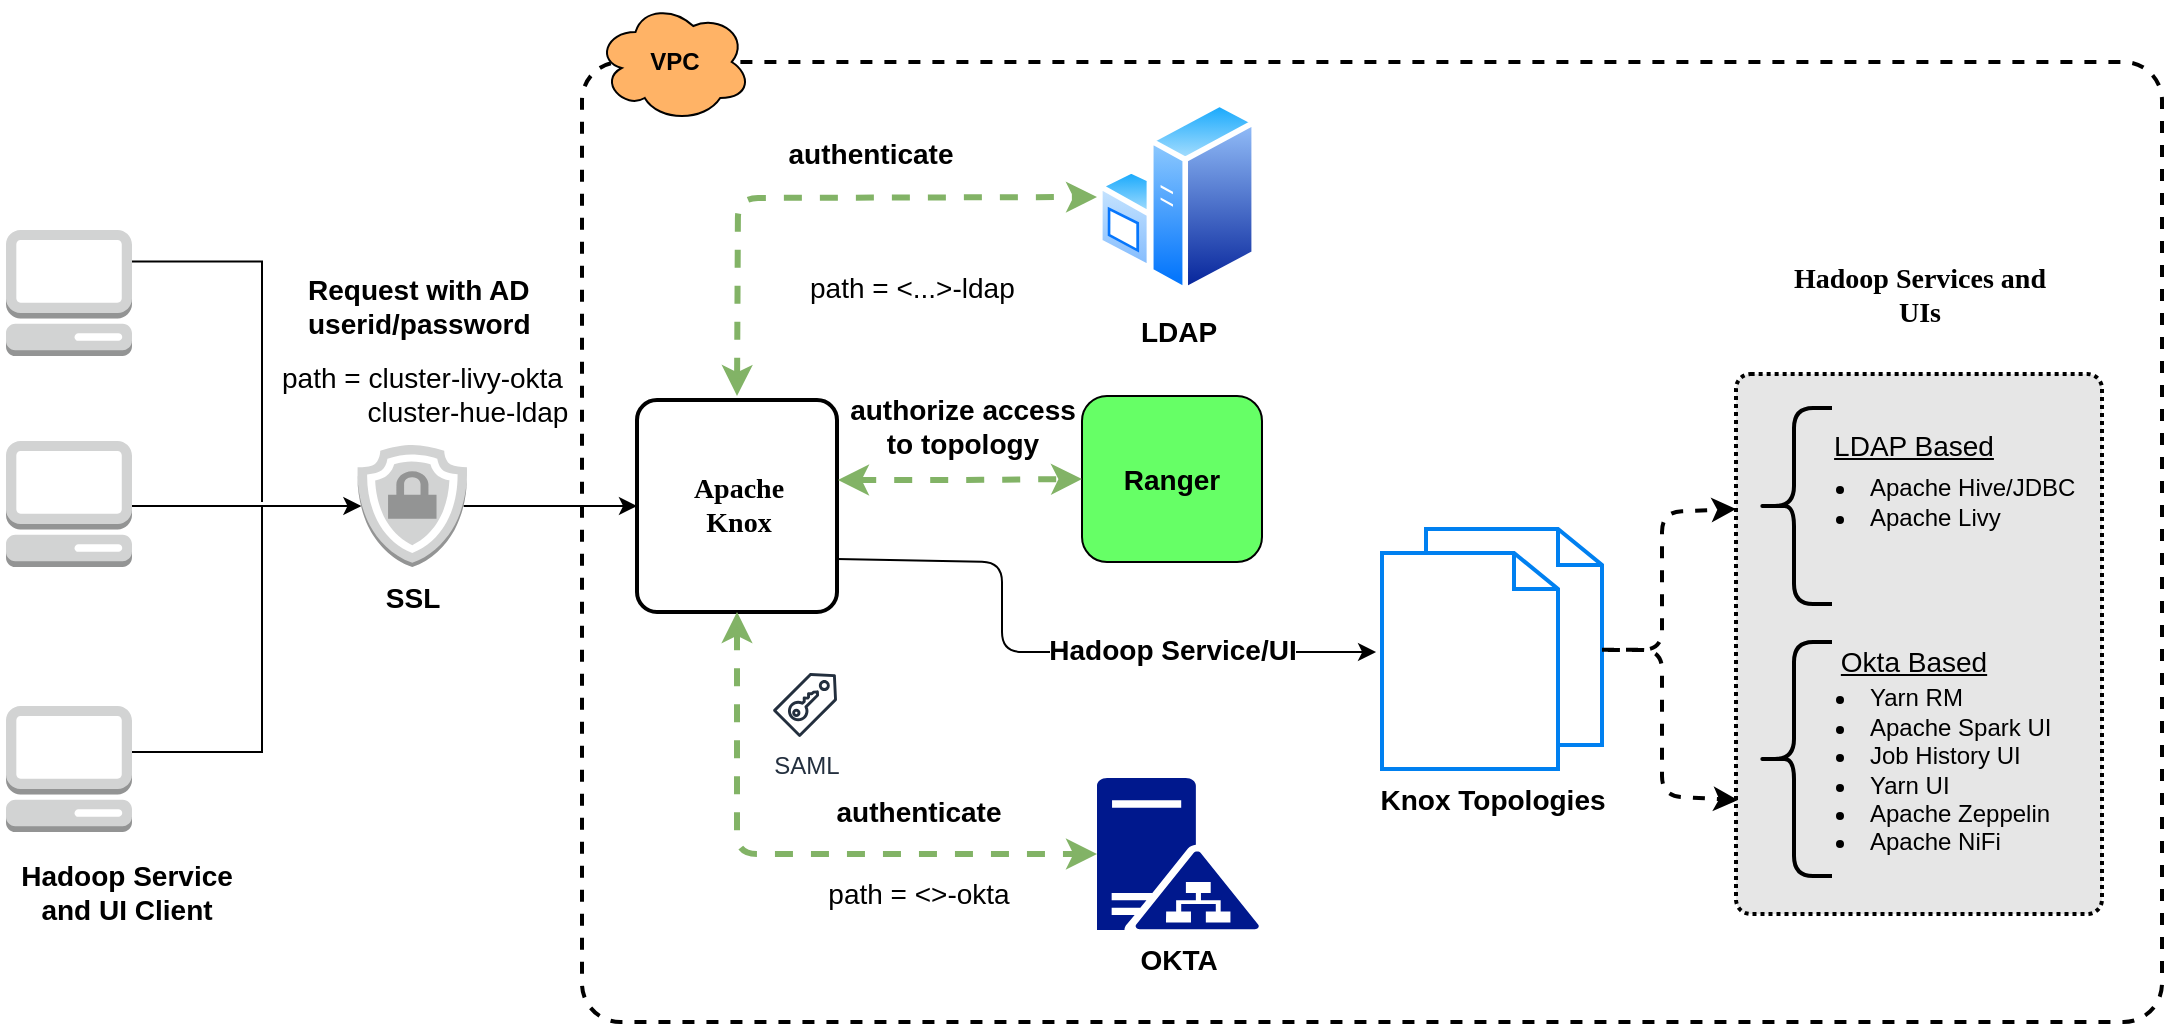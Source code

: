 <mxfile version="10.7.7" type="github"><diagram name="Page-1" id="75ae5057-2f1f-a65a-41a6-c58fb5237df7"><mxGraphModel dx="1398" dy="724" grid="1" gridSize="10" guides="1" tooltips="1" connect="1" arrows="1" fold="1" page="1" pageScale="1" pageWidth="1100" pageHeight="850" background="#ffffff" math="0" shadow="0"><root><mxCell id="0"/><mxCell id="1" parent="0"/><mxCell id="nxo6ERBue5ZccSrng4nh-31" value="" style="rounded=1;arcSize=4;dashed=1;strokeColor=#000000;fillColor=none;gradientColor=none;strokeWidth=2;shadow=0;comic=0;fontFamily=Verdana;fontSize=12;fontColor=#000000;html=1;glass=0;" parent="1" vertex="1"><mxGeometry x="310" y="120" width="790" height="480" as="geometry"/></mxCell><mxCell id="sHq-Qrpo48dkRmczhhld-12" value="Knox Topologies" style="html=1;verticalLabelPosition=bottom;align=center;labelBackgroundColor=#ffffff;verticalAlign=top;strokeWidth=2;strokeColor=#0080F0;fillColor=#ffffff;shadow=0;dashed=0;shape=mxgraph.ios7.icons.documents;rounded=1;glass=0;comic=0;fontSize=14;fontStyle=1" parent="1" vertex="1"><mxGeometry x="710" y="353.5" width="110" height="120" as="geometry"/></mxCell><mxCell id="sHq-Qrpo48dkRmczhhld-20" value="" style="rounded=1;arcSize=4;dashed=1;strokeColor=#000000;fillColor=#E6E6E6;gradientColor=none;strokeWidth=2;shadow=0;comic=0;fontFamily=Verdana;fontSize=12;fontColor=#000000;html=1;glass=0;dashPattern=1 1;" parent="1" vertex="1"><mxGeometry x="887" y="276" width="183" height="270" as="geometry"/></mxCell><mxCell id="6d17579d09794128-1" value="" style="dashed=0;html=1;shape=mxgraph.aws3.management_console;fillColor=#D2D3D3;gradientColor=none;rounded=1;shadow=0;comic=0;strokeColor=#E6E6E6;strokeWidth=6;fontFamily=Verdana;fontSize=12;fontColor=#000000;" parent="1" vertex="1"><mxGeometry x="22" y="204" width="63" height="63" as="geometry"/></mxCell><mxCell id="6d17579d09794128-21" style="edgeStyle=orthogonalEdgeStyle;rounded=0;html=1;labelBackgroundColor=none;strokeWidth=1;fontFamily=Verdana;fontSize=12;entryX=0.04;entryY=0.5;entryDx=0;entryDy=0;entryPerimeter=0;" parent="1" source="6d17579d09794128-2" target="nxo6ERBue5ZccSrng4nh-2" edge="1"><mxGeometry relative="1" as="geometry"><Array as="points"><mxPoint x="120" y="342"/><mxPoint x="120" y="342"/></Array><mxPoint x="177.5" y="342" as="targetPoint"/></mxGeometry></mxCell><mxCell id="6d17579d09794128-2" value="" style="dashed=0;html=1;shape=mxgraph.aws3.management_console;fillColor=#D2D3D3;gradientColor=none;rounded=1;shadow=0;comic=0;strokeColor=#E6E6E6;strokeWidth=6;fontFamily=Verdana;fontSize=12;fontColor=#000000;" parent="1" vertex="1"><mxGeometry x="22" y="309.5" width="63" height="63" as="geometry"/></mxCell><mxCell id="6d17579d09794128-3" value="" style="dashed=0;html=1;shape=mxgraph.aws3.management_console;fillColor=#D2D3D3;gradientColor=none;rounded=1;shadow=0;comic=0;strokeColor=#E6E6E6;strokeWidth=6;fontFamily=Verdana;fontSize=12;fontColor=#000000;" parent="1" vertex="1"><mxGeometry x="22" y="442" width="63" height="63" as="geometry"/></mxCell><mxCell id="nxo6ERBue5ZccSrng4nh-1" value="Hadoop Service &lt;br&gt;and UI Client&lt;br style=&quot;font-size: 14px&quot;&gt;" style="text;html=1;resizable=0;points=[];autosize=1;align=center;verticalAlign=top;spacingTop=-4;fontStyle=1;fontSize=14;rounded=0;" parent="1" vertex="1"><mxGeometry x="22" y="516" width="120" height="40" as="geometry"/></mxCell><mxCell id="nxo6ERBue5ZccSrng4nh-2" value="&lt;b&gt;SSL&lt;/b&gt;&lt;br&gt;" style="outlineConnect=0;dashed=0;verticalLabelPosition=bottom;verticalAlign=top;align=center;html=1;shape=mxgraph.aws3.ssl_padlock;fillColor=#D2D3D3;gradientColor=none;fontSize=14;" parent="1" vertex="1"><mxGeometry x="197.5" y="311.5" width="55" height="61" as="geometry"/></mxCell><mxCell id="nxo6ERBue5ZccSrng4nh-3" style="edgeStyle=orthogonalEdgeStyle;rounded=0;html=1;labelBackgroundColor=none;strokeWidth=1;fontFamily=Verdana;fontSize=12;endArrow=none;endFill=0;" parent="1" source="6d17579d09794128-3" edge="1"><mxGeometry relative="1" as="geometry"><Array as="points"><mxPoint x="150" y="465"/><mxPoint x="150" y="342"/></Array><mxPoint x="85" y="474" as="sourcePoint"/><mxPoint x="150" y="342" as="targetPoint"/></mxGeometry></mxCell><mxCell id="nxo6ERBue5ZccSrng4nh-4" value="Request with AD &lt;br&gt;userid/password" style="text;html=1;resizable=0;points=[];autosize=1;align=left;verticalAlign=top;spacingTop=-4;fontSize=14;fontStyle=1" parent="1" vertex="1"><mxGeometry x="171" y="222.5" width="120" height="40" as="geometry"/></mxCell><mxCell id="nxo6ERBue5ZccSrng4nh-6" value="&lt;b style=&quot;font-size: 14px;&quot;&gt;Apache &lt;br style=&quot;font-size: 14px;&quot;&gt;Knox&lt;/b&gt;" style="rounded=1;arcSize=10;strokeColor=#000000;fillColor=none;gradientColor=none;strokeWidth=2;shadow=0;comic=0;fontFamily=Verdana;fontSize=14;fontColor=#000000;html=1;" parent="1" vertex="1"><mxGeometry x="337.5" y="289" width="100" height="106" as="geometry"/></mxCell><mxCell id="nxo6ERBue5ZccSrng4nh-13" value="" style="endArrow=classic;html=1;fontSize=14;exitX=0.97;exitY=0.5;exitDx=0;exitDy=0;exitPerimeter=0;entryX=0;entryY=0.5;entryDx=0;entryDy=0;" parent="1" source="nxo6ERBue5ZccSrng4nh-2" target="nxo6ERBue5ZccSrng4nh-6" edge="1"><mxGeometry width="50" height="50" relative="1" as="geometry"><mxPoint x="248" y="368" as="sourcePoint"/><mxPoint x="298" y="318" as="targetPoint"/></mxGeometry></mxCell><mxCell id="nxo6ERBue5ZccSrng4nh-14" value="" style="endArrow=classic;html=1;fontSize=14;entryX=0;entryY=0.5;entryDx=0;entryDy=0;dashed=1;strokeWidth=3;startArrow=classic;startFill=1;fillColor=#d5e8d4;strokeColor=#82b366;" parent="1" target="nxo6ERBue5ZccSrng4nh-27" edge="1"><mxGeometry width="50" height="50" relative="1" as="geometry"><mxPoint x="387.5" y="287" as="sourcePoint"/><mxPoint x="567.5" y="239" as="targetPoint"/><Array as="points"><mxPoint x="388" y="188"/></Array></mxGeometry></mxCell><mxCell id="nxo6ERBue5ZccSrng4nh-15" value="authenticate" style="text;html=1;resizable=0;points=[];align=center;verticalAlign=middle;labelBackgroundColor=#ffffff;fontSize=14;fontStyle=1" parent="nxo6ERBue5ZccSrng4nh-14" vertex="1" connectable="0"><mxGeometry x="0.009" relative="1" as="geometry"><mxPoint x="24" y="-22.5" as="offset"/></mxGeometry></mxCell><mxCell id="nxo6ERBue5ZccSrng4nh-16" value="path = cluster-livy-okta&lt;br&gt;&amp;nbsp; &amp;nbsp; &amp;nbsp; &amp;nbsp; &amp;nbsp; &amp;nbsp;cluster-hue-ldap&lt;br&gt;" style="text;html=1;resizable=0;points=[];autosize=1;align=left;verticalAlign=top;spacingTop=-4;fontSize=14;" parent="1" vertex="1"><mxGeometry x="157.5" y="267" width="160" height="40" as="geometry"/></mxCell><mxCell id="nxo6ERBue5ZccSrng4nh-21" value="path = &amp;lt;...&amp;gt;-ldap&lt;br&gt;" style="text;html=1;resizable=0;points=[];autosize=1;align=left;verticalAlign=top;spacingTop=-4;fontSize=14;" parent="1" vertex="1"><mxGeometry x="421.5" y="222" width="120" height="20" as="geometry"/></mxCell><mxCell id="nxo6ERBue5ZccSrng4nh-25" value="SAML" style="outlineConnect=0;fontColor=#232F3E;gradientColor=none;fillColor=#232F3E;strokeColor=none;dashed=0;verticalLabelPosition=bottom;verticalAlign=top;align=center;html=1;fontSize=12;fontStyle=0;aspect=fixed;pointerEvents=1;shape=mxgraph.aws4.saml_token;" parent="1" vertex="1"><mxGeometry x="405.5" y="425.5" width="32" height="32" as="geometry"/></mxCell><mxCell id="nxo6ERBue5ZccSrng4nh-26" value="&lt;b&gt;OKTA&lt;/b&gt;" style="pointerEvents=1;shadow=0;dashed=0;html=1;strokeColor=none;labelPosition=center;verticalLabelPosition=bottom;verticalAlign=top;align=center;shape=mxgraph.mscae.enterprise.ad_fs;fillColor=#00188D;fontSize=14;" parent="1" vertex="1"><mxGeometry x="567.5" y="478" width="81" height="76" as="geometry"/></mxCell><mxCell id="nxo6ERBue5ZccSrng4nh-27" value="&lt;b&gt;LDAP&lt;/b&gt;" style="aspect=fixed;perimeter=ellipsePerimeter;html=1;align=center;shadow=0;dashed=0;spacingTop=3;image;image=img/lib/active_directory/windows_server.svg;fontSize=14;" parent="1" vertex="1"><mxGeometry x="567.5" y="138.5" width="80" height="98" as="geometry"/></mxCell><mxCell id="nxo6ERBue5ZccSrng4nh-28" value="" style="endArrow=classic;html=1;fontSize=14;entryX=0;entryY=0.5;entryDx=0;entryDy=0;entryPerimeter=0;dashed=1;strokeWidth=3;startArrow=classic;startFill=1;fillColor=#d5e8d4;strokeColor=#82b366;exitX=0.5;exitY=1;exitDx=0;exitDy=0;" parent="1" source="nxo6ERBue5ZccSrng4nh-6" target="nxo6ERBue5ZccSrng4nh-26" edge="1"><mxGeometry width="50" height="50" relative="1" as="geometry"><mxPoint x="237" y="541" as="sourcePoint"/><mxPoint x="417" y="493" as="targetPoint"/><Array as="points"><mxPoint x="387.5" y="516"/></Array></mxGeometry></mxCell><mxCell id="nxo6ERBue5ZccSrng4nh-29" value="authenticate" style="text;html=1;resizable=0;points=[];align=center;verticalAlign=middle;labelBackgroundColor=#ffffff;fontSize=14;fontStyle=1" parent="nxo6ERBue5ZccSrng4nh-28" vertex="1" connectable="0"><mxGeometry x="0.009" relative="1" as="geometry"><mxPoint x="59" y="-21" as="offset"/></mxGeometry></mxCell><mxCell id="nxo6ERBue5ZccSrng4nh-30" value="path = &amp;lt;&amp;gt;-okta" style="text;html=1;resizable=0;points=[];align=center;verticalAlign=middle;labelBackgroundColor=#ffffff;fontSize=14;" parent="nxo6ERBue5ZccSrng4nh-28" vertex="1" connectable="0"><mxGeometry x="0.415" y="2" relative="1" as="geometry"><mxPoint x="-2" y="22" as="offset"/></mxGeometry></mxCell><mxCell id="sHq-Qrpo48dkRmczhhld-1" value="VPC" style="ellipse;shape=cloud;whiteSpace=wrap;html=1;rounded=0;align=center;fillColor=#FFB366;fontStyle=1" parent="1" vertex="1"><mxGeometry x="317.5" y="90" width="77" height="60" as="geometry"/></mxCell><mxCell id="sHq-Qrpo48dkRmczhhld-5" value="&lt;li&gt;&lt;span&gt;Apache Hive/JDBC&lt;/span&gt;&lt;br&gt;&lt;/li&gt;&lt;li&gt;Apache Livy&lt;/li&gt;" style="text;html=1;strokeColor=none;fillColor=none;align=left;verticalAlign=middle;whiteSpace=wrap;rounded=0;shadow=0;glass=0;comic=0;" parent="1" vertex="1"><mxGeometry x="935" y="311.5" width="135" height="56" as="geometry"/></mxCell><mxCell id="sHq-Qrpo48dkRmczhhld-6" value="&lt;li&gt;Yarn RM&lt;/li&gt;&lt;li&gt;Apache Spark UI&lt;/li&gt;&lt;li&gt;Job History UI&lt;/li&gt;&lt;li&gt;Yarn UI&lt;/li&gt;&lt;li&gt;Apache Zeppelin&lt;/li&gt;&lt;li&gt;Apache NiFi&lt;/li&gt;" style="text;html=1;strokeColor=none;fillColor=none;align=left;verticalAlign=middle;whiteSpace=wrap;rounded=0;shadow=0;glass=0;comic=0;" parent="1" vertex="1"><mxGeometry x="935" y="400" width="115" height="148" as="geometry"/></mxCell><mxCell id="sHq-Qrpo48dkRmczhhld-7" value="Ranger&lt;div style=&quot;text-align: center; font-size: 14px;&quot;&gt;&lt;/div&gt;" style="rounded=1;whiteSpace=wrap;html=1;shadow=0;glass=0;comic=0;strokeWidth=1;fillColor=#66FF66;align=center;fontStyle=1;fontSize=14;" parent="1" vertex="1"><mxGeometry x="560" y="287" width="90" height="83" as="geometry"/></mxCell><mxCell id="sHq-Qrpo48dkRmczhhld-8" value="" style="endArrow=classic;html=1;fontSize=14;entryX=0;entryY=0.5;entryDx=0;entryDy=0;dashed=1;strokeWidth=3;startArrow=classic;startFill=1;fillColor=#d5e8d4;strokeColor=#82b366;exitX=1.005;exitY=0.377;exitDx=0;exitDy=0;exitPerimeter=0;" parent="1" source="nxo6ERBue5ZccSrng4nh-6" target="sHq-Qrpo48dkRmczhhld-7" edge="1"><mxGeometry width="50" height="50" relative="1" as="geometry"><mxPoint x="421" y="366" as="sourcePoint"/><mxPoint x="601.5" y="286" as="targetPoint"/><Array as="points"><mxPoint x="500" y="329"/></Array></mxGeometry></mxCell><mxCell id="sHq-Qrpo48dkRmczhhld-9" value="authorize access &lt;br&gt;to topology" style="text;html=1;resizable=0;points=[];align=center;verticalAlign=middle;labelBackgroundColor=#ffffff;fontSize=14;fontStyle=1" parent="sHq-Qrpo48dkRmczhhld-8" vertex="1" connectable="0"><mxGeometry x="0.009" relative="1" as="geometry"><mxPoint y="-27" as="offset"/></mxGeometry></mxCell><mxCell id="sHq-Qrpo48dkRmczhhld-10" style="edgeStyle=orthogonalEdgeStyle;rounded=0;html=1;labelBackgroundColor=none;strokeWidth=1;fontFamily=Verdana;fontSize=12;endArrow=none;endFill=0;exitX=1;exitY=0.25;exitDx=0;exitDy=0;exitPerimeter=0;" parent="1" source="6d17579d09794128-1" edge="1"><mxGeometry relative="1" as="geometry"><Array as="points"><mxPoint x="150" y="258"/><mxPoint x="150" y="352"/></Array><mxPoint x="95" y="475" as="sourcePoint"/><mxPoint x="150" y="340" as="targetPoint"/></mxGeometry></mxCell><mxCell id="sHq-Qrpo48dkRmczhhld-17" value="" style="shape=curlyBracket;whiteSpace=wrap;html=1;rounded=1;shadow=0;glass=0;comic=0;strokeWidth=2;fillColor=#66FF66;fontSize=14;align=center;" parent="1" vertex="1"><mxGeometry x="897" y="293" width="38" height="98" as="geometry"/></mxCell><mxCell id="sHq-Qrpo48dkRmczhhld-23" value="" style="endArrow=classic;html=1;fontSize=14;exitX=1;exitY=0.75;exitDx=0;exitDy=0;entryX=-0.027;entryY=0.513;entryDx=0;entryDy=0;entryPerimeter=0;" parent="1" source="nxo6ERBue5ZccSrng4nh-6" target="sHq-Qrpo48dkRmczhhld-12" edge="1"><mxGeometry width="50" height="50" relative="1" as="geometry"><mxPoint x="532.5" y="413" as="sourcePoint"/><mxPoint x="587.5" y="413" as="targetPoint"/><Array as="points"><mxPoint x="520" y="370"/><mxPoint x="520" y="415"/></Array></mxGeometry></mxCell><mxCell id="sHq-Qrpo48dkRmczhhld-24" value="Hadoop Service/UI" style="text;html=1;resizable=0;points=[];align=center;verticalAlign=middle;labelBackgroundColor=#ffffff;fontSize=14;fontStyle=1" parent="sHq-Qrpo48dkRmczhhld-23" vertex="1" connectable="0"><mxGeometry x="0.58" y="-1" relative="1" as="geometry"><mxPoint x="-36" y="-2.5" as="offset"/></mxGeometry></mxCell><mxCell id="sHq-Qrpo48dkRmczhhld-25" value="" style="endArrow=classic;html=1;fontSize=14;entryX=0;entryY=0.25;entryDx=0;entryDy=0;dashed=1;strokeWidth=2;" parent="1" source="sHq-Qrpo48dkRmczhhld-12" target="sHq-Qrpo48dkRmczhhld-20" edge="1"><mxGeometry width="50" height="50" relative="1" as="geometry"><mxPoint x="840" y="413" as="sourcePoint"/><mxPoint x="887" y="285" as="targetPoint"/><Array as="points"><mxPoint x="850" y="414"/><mxPoint x="850" y="345"/></Array></mxGeometry></mxCell><mxCell id="sHq-Qrpo48dkRmczhhld-26" value="" style="endArrow=classic;html=1;fontSize=14;entryX=0.005;entryY=0.789;entryDx=0;entryDy=0;exitX=1.027;exitY=0.504;exitDx=0;exitDy=0;exitPerimeter=0;entryPerimeter=0;dashed=1;strokeWidth=2;" parent="1" source="sHq-Qrpo48dkRmczhhld-12" target="sHq-Qrpo48dkRmczhhld-20" edge="1"><mxGeometry width="50" height="50" relative="1" as="geometry"><mxPoint x="850" y="410" as="sourcePoint"/><mxPoint x="970" y="220" as="targetPoint"/><Array as="points"><mxPoint x="850" y="414"/><mxPoint x="850" y="487"/></Array></mxGeometry></mxCell><mxCell id="sHq-Qrpo48dkRmczhhld-28" value="" style="shape=curlyBracket;whiteSpace=wrap;html=1;rounded=1;shadow=0;glass=0;comic=0;strokeWidth=2;fillColor=#66FF66;fontSize=14;align=center;" parent="1" vertex="1"><mxGeometry x="897" y="410" width="38" height="117" as="geometry"/></mxCell><mxCell id="sHq-Qrpo48dkRmczhhld-37" value="LDAP Based" style="text;html=1;strokeColor=none;fillColor=none;align=center;verticalAlign=middle;whiteSpace=wrap;rounded=0;shadow=0;glass=0;comic=0;fontSize=14;fontStyle=4" parent="1" vertex="1"><mxGeometry x="930" y="301.5" width="92" height="20" as="geometry"/></mxCell><mxCell id="sHq-Qrpo48dkRmczhhld-38" value="&lt;u&gt;Okta Based&lt;/u&gt;" style="text;html=1;strokeColor=none;fillColor=none;align=center;verticalAlign=middle;whiteSpace=wrap;rounded=0;shadow=0;glass=0;comic=0;fontSize=14;" parent="1" vertex="1"><mxGeometry x="929.5" y="410" width="92" height="20" as="geometry"/></mxCell><mxCell id="1hzlImNmuc0nxjwo0h9B-1" value="Hadoop Services and UIs" style="text;html=1;strokeColor=none;fillColor=none;align=center;verticalAlign=middle;whiteSpace=wrap;rounded=0;fontSize=14;fontStyle=1;fontFamily=Verdana;" vertex="1" parent="1"><mxGeometry x="903.5" y="226.5" width="150" height="20" as="geometry"/></mxCell></root></mxGraphModel></diagram></mxfile>